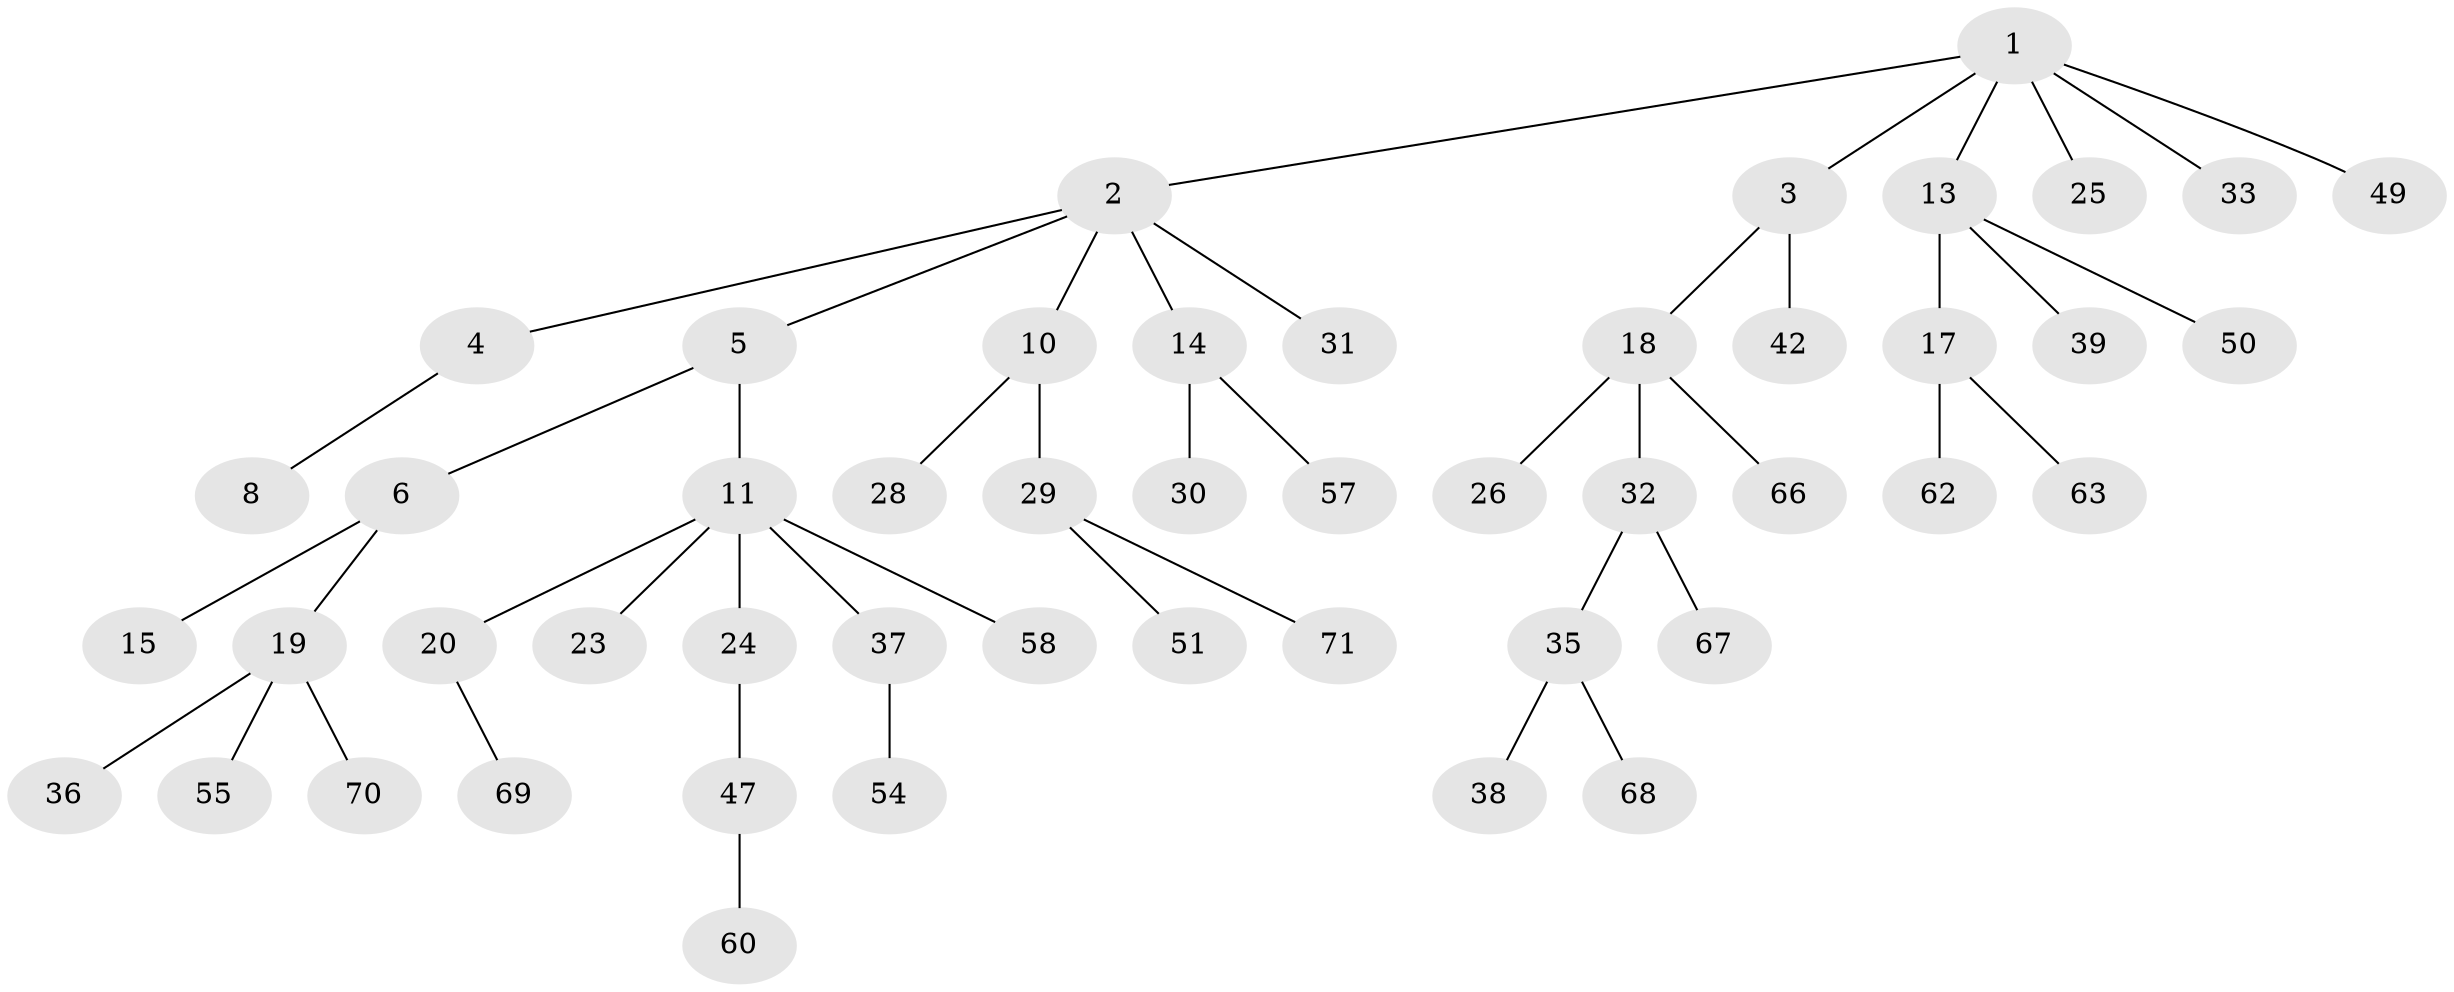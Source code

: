 // Generated by graph-tools (version 1.1) at 2025/52/02/27/25 19:52:12]
// undirected, 49 vertices, 48 edges
graph export_dot {
graph [start="1"]
  node [color=gray90,style=filled];
  1 [super="+21"];
  2 [super="+48"];
  3 [super="+7"];
  4 [super="+45"];
  5 [super="+9"];
  6;
  8 [super="+27"];
  10 [super="+12"];
  11 [super="+65"];
  13 [super="+16"];
  14 [super="+46"];
  15;
  17 [super="+43"];
  18 [super="+22"];
  19 [super="+41"];
  20 [super="+44"];
  23;
  24;
  25 [super="+53"];
  26 [super="+40"];
  28 [super="+61"];
  29;
  30;
  31;
  32 [super="+34"];
  33;
  35 [super="+59"];
  36;
  37 [super="+56"];
  38;
  39 [super="+64"];
  42;
  47 [super="+52"];
  49;
  50;
  51;
  54;
  55;
  57;
  58;
  60;
  62;
  63;
  66;
  67;
  68;
  69;
  70;
  71;
  1 -- 2;
  1 -- 3;
  1 -- 13;
  1 -- 25;
  1 -- 33;
  1 -- 49;
  2 -- 4;
  2 -- 5;
  2 -- 10;
  2 -- 14;
  2 -- 31;
  3 -- 42;
  3 -- 18;
  4 -- 8;
  5 -- 6;
  5 -- 11;
  6 -- 15;
  6 -- 19;
  10 -- 28;
  10 -- 29;
  11 -- 20;
  11 -- 23;
  11 -- 24;
  11 -- 37;
  11 -- 58;
  13 -- 39;
  13 -- 50;
  13 -- 17;
  14 -- 30;
  14 -- 57;
  17 -- 62;
  17 -- 63;
  18 -- 26;
  18 -- 32;
  18 -- 66;
  19 -- 36;
  19 -- 70;
  19 -- 55;
  20 -- 69;
  24 -- 47;
  29 -- 51;
  29 -- 71;
  32 -- 35;
  32 -- 67;
  35 -- 38;
  35 -- 68;
  37 -- 54;
  47 -- 60;
}
